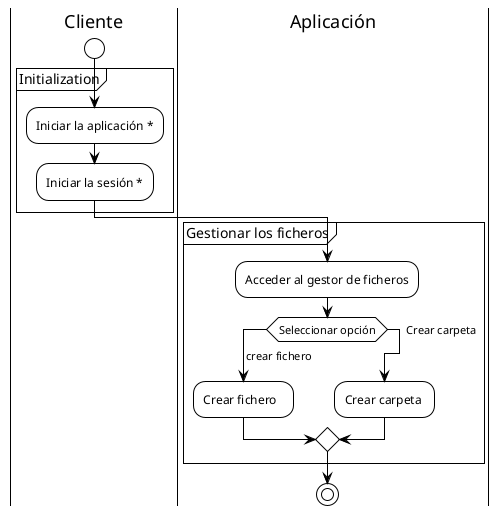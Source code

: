 @startuml
'https://plantuml.com/activity-diagram-beta
!theme plain

'Crear fichero / carpeta
skinparam defaultFontName consolas
skinparam minClassWidth 100
skinparam conditionStyle inside

|Cliente|

  start
  partition Initialization {
    :Iniciar la aplicación *;
    :Iniciar la sesión *;
  }

|Aplicación|

  partition "Gestionar los ficheros" {
    :Acceder al gestor de ficheros;

    switch (Seleccionar opción)
      case ( crear fichero )
        :Crear fichero;
      case ( Crear carpeta )
        :Crear carpeta;
    endswitch
  }

stop



@enduml
